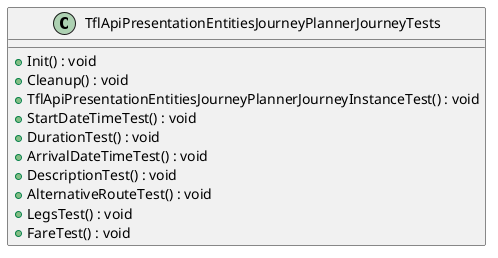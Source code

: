 @startuml
class TflApiPresentationEntitiesJourneyPlannerJourneyTests {
    + Init() : void
    + Cleanup() : void
    + TflApiPresentationEntitiesJourneyPlannerJourneyInstanceTest() : void
    + StartDateTimeTest() : void
    + DurationTest() : void
    + ArrivalDateTimeTest() : void
    + DescriptionTest() : void
    + AlternativeRouteTest() : void
    + LegsTest() : void
    + FareTest() : void
}
@enduml
